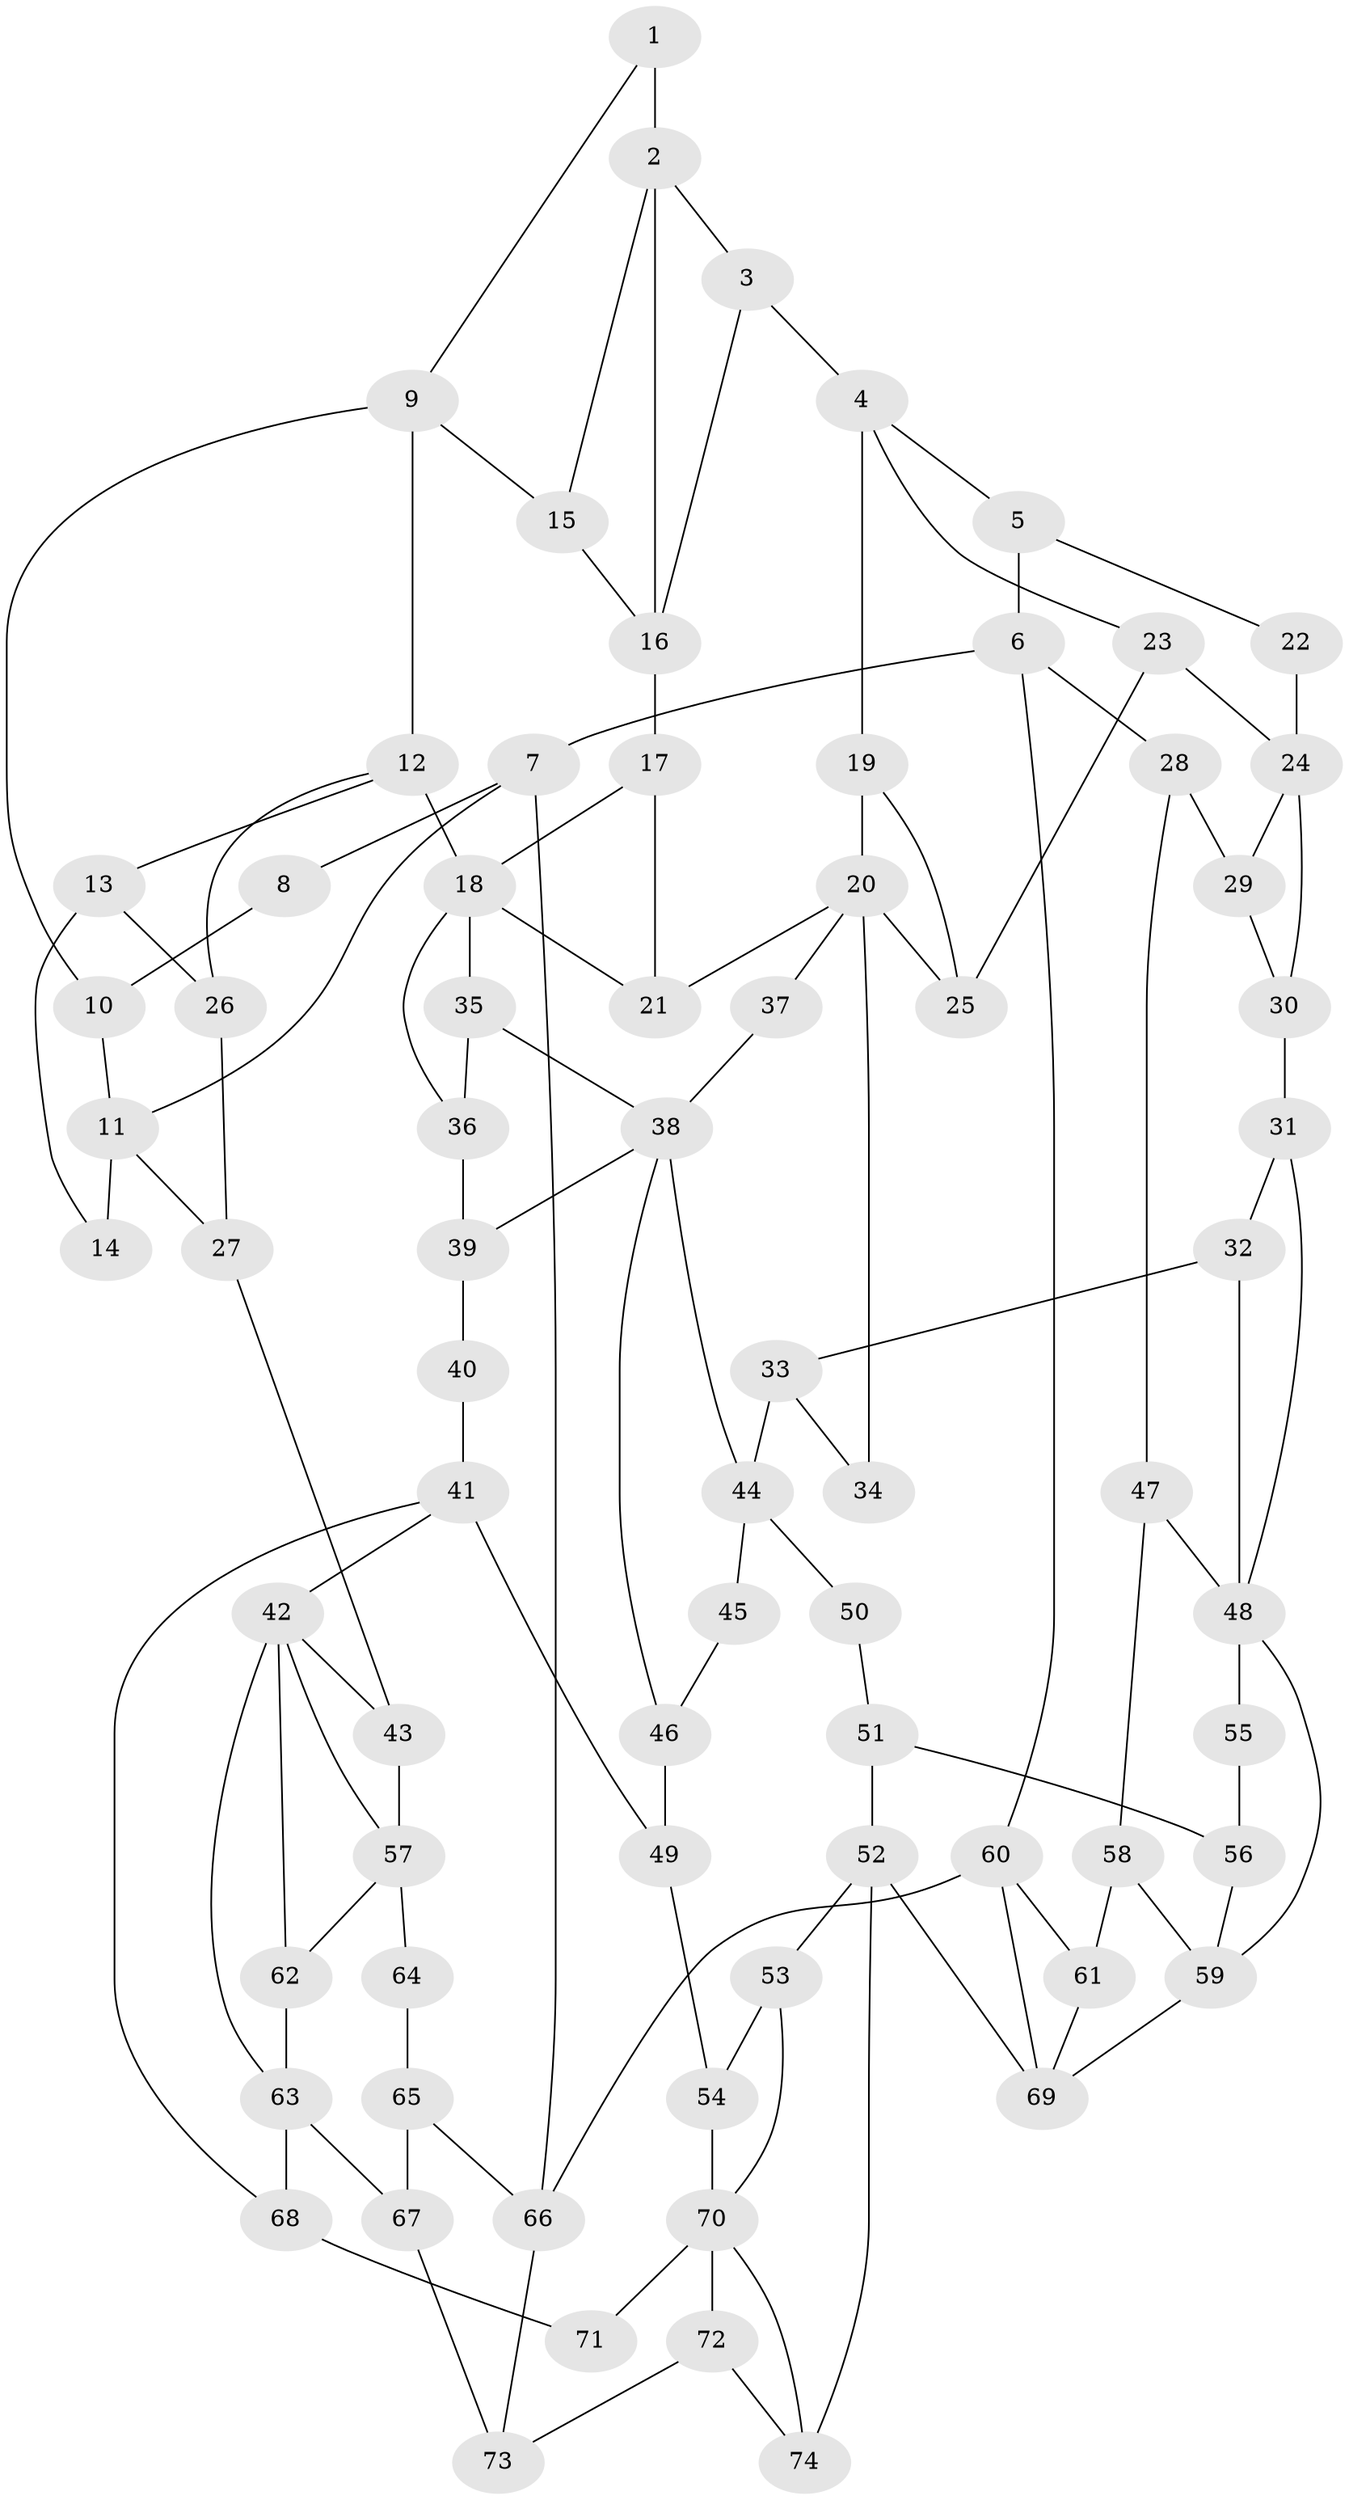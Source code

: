 // original degree distribution, {3: 0.02702702702702703, 4: 0.22297297297297297, 5: 0.5135135135135135, 6: 0.23648648648648649}
// Generated by graph-tools (version 1.1) at 2025/38/03/09/25 02:38:32]
// undirected, 74 vertices, 120 edges
graph export_dot {
graph [start="1"]
  node [color=gray90,style=filled];
  1;
  2;
  3;
  4;
  5;
  6;
  7;
  8;
  9;
  10;
  11;
  12;
  13;
  14;
  15;
  16;
  17;
  18;
  19;
  20;
  21;
  22;
  23;
  24;
  25;
  26;
  27;
  28;
  29;
  30;
  31;
  32;
  33;
  34;
  35;
  36;
  37;
  38;
  39;
  40;
  41;
  42;
  43;
  44;
  45;
  46;
  47;
  48;
  49;
  50;
  51;
  52;
  53;
  54;
  55;
  56;
  57;
  58;
  59;
  60;
  61;
  62;
  63;
  64;
  65;
  66;
  67;
  68;
  69;
  70;
  71;
  72;
  73;
  74;
  1 -- 2 [weight=2.0];
  1 -- 9 [weight=1.0];
  2 -- 3 [weight=2.0];
  2 -- 15 [weight=1.0];
  2 -- 16 [weight=1.0];
  3 -- 4 [weight=2.0];
  3 -- 16 [weight=1.0];
  4 -- 5 [weight=1.0];
  4 -- 19 [weight=1.0];
  4 -- 23 [weight=1.0];
  5 -- 6 [weight=1.0];
  5 -- 22 [weight=1.0];
  6 -- 7 [weight=1.0];
  6 -- 28 [weight=1.0];
  6 -- 60 [weight=1.0];
  7 -- 8 [weight=1.0];
  7 -- 11 [weight=1.0];
  7 -- 66 [weight=1.0];
  8 -- 10 [weight=1.0];
  9 -- 10 [weight=1.0];
  9 -- 12 [weight=2.0];
  9 -- 15 [weight=1.0];
  10 -- 11 [weight=1.0];
  11 -- 14 [weight=2.0];
  11 -- 27 [weight=2.0];
  12 -- 13 [weight=1.0];
  12 -- 18 [weight=2.0];
  12 -- 26 [weight=1.0];
  13 -- 14 [weight=1.0];
  13 -- 26 [weight=1.0];
  15 -- 16 [weight=1.0];
  16 -- 17 [weight=2.0];
  17 -- 18 [weight=1.0];
  17 -- 21 [weight=1.0];
  18 -- 21 [weight=1.0];
  18 -- 35 [weight=1.0];
  18 -- 36 [weight=1.0];
  19 -- 20 [weight=1.0];
  19 -- 25 [weight=1.0];
  20 -- 21 [weight=1.0];
  20 -- 25 [weight=1.0];
  20 -- 34 [weight=2.0];
  20 -- 37 [weight=1.0];
  22 -- 24 [weight=2.0];
  23 -- 24 [weight=2.0];
  23 -- 25 [weight=1.0];
  24 -- 29 [weight=1.0];
  24 -- 30 [weight=1.0];
  26 -- 27 [weight=1.0];
  27 -- 43 [weight=2.0];
  28 -- 29 [weight=1.0];
  28 -- 47 [weight=1.0];
  29 -- 30 [weight=1.0];
  30 -- 31 [weight=1.0];
  31 -- 32 [weight=1.0];
  31 -- 48 [weight=1.0];
  32 -- 33 [weight=1.0];
  32 -- 48 [weight=1.0];
  33 -- 34 [weight=1.0];
  33 -- 44 [weight=1.0];
  35 -- 36 [weight=1.0];
  35 -- 38 [weight=1.0];
  36 -- 39 [weight=1.0];
  37 -- 38 [weight=2.0];
  38 -- 39 [weight=1.0];
  38 -- 44 [weight=1.0];
  38 -- 46 [weight=1.0];
  39 -- 40 [weight=1.0];
  40 -- 41 [weight=2.0];
  41 -- 42 [weight=2.0];
  41 -- 49 [weight=1.0];
  41 -- 68 [weight=1.0];
  42 -- 43 [weight=1.0];
  42 -- 57 [weight=1.0];
  42 -- 62 [weight=1.0];
  42 -- 63 [weight=1.0];
  43 -- 57 [weight=2.0];
  44 -- 45 [weight=2.0];
  44 -- 50 [weight=2.0];
  45 -- 46 [weight=1.0];
  46 -- 49 [weight=1.0];
  47 -- 48 [weight=1.0];
  47 -- 58 [weight=1.0];
  48 -- 55 [weight=2.0];
  48 -- 59 [weight=1.0];
  49 -- 54 [weight=1.0];
  50 -- 51 [weight=1.0];
  51 -- 52 [weight=1.0];
  51 -- 56 [weight=1.0];
  52 -- 53 [weight=1.0];
  52 -- 69 [weight=2.0];
  52 -- 74 [weight=1.0];
  53 -- 54 [weight=1.0];
  53 -- 70 [weight=1.0];
  54 -- 70 [weight=1.0];
  55 -- 56 [weight=1.0];
  56 -- 59 [weight=1.0];
  57 -- 62 [weight=1.0];
  57 -- 64 [weight=2.0];
  58 -- 59 [weight=1.0];
  58 -- 61 [weight=1.0];
  59 -- 69 [weight=2.0];
  60 -- 61 [weight=1.0];
  60 -- 66 [weight=1.0];
  60 -- 69 [weight=1.0];
  61 -- 69 [weight=1.0];
  62 -- 63 [weight=1.0];
  63 -- 67 [weight=2.0];
  63 -- 68 [weight=1.0];
  64 -- 65 [weight=2.0];
  65 -- 66 [weight=1.0];
  65 -- 67 [weight=2.0];
  66 -- 73 [weight=1.0];
  67 -- 73 [weight=2.0];
  68 -- 71 [weight=1.0];
  70 -- 71 [weight=2.0];
  70 -- 72 [weight=1.0];
  70 -- 74 [weight=1.0];
  72 -- 73 [weight=2.0];
  72 -- 74 [weight=1.0];
}
